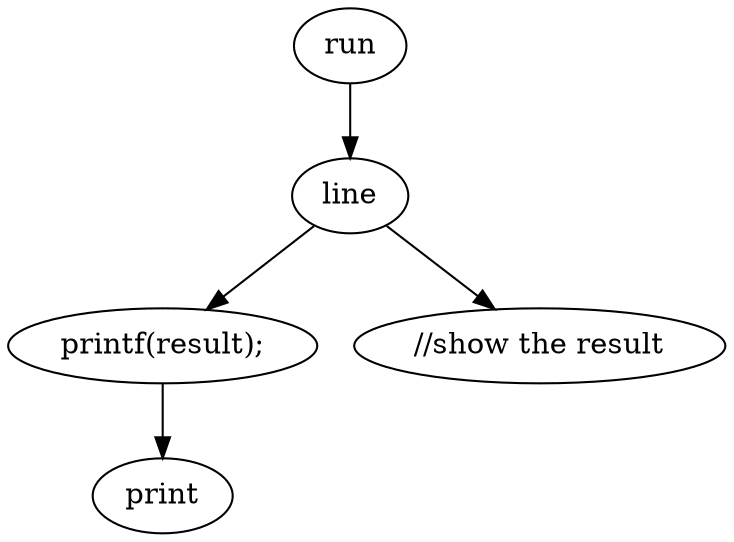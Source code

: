 digraph {
	8786130458384 [label=run]
	8786130458075 [label=line]
	8786130458384 -> 8786130458075
	8786130457913 [label="printf(result);"]
	8786130458075 -> 8786130457913
	8786130458258 [label=print]
	8786130457913 -> 8786130458258
	8786130458300 [label="//show the result"]
	8786130458075 -> 8786130458300
}
